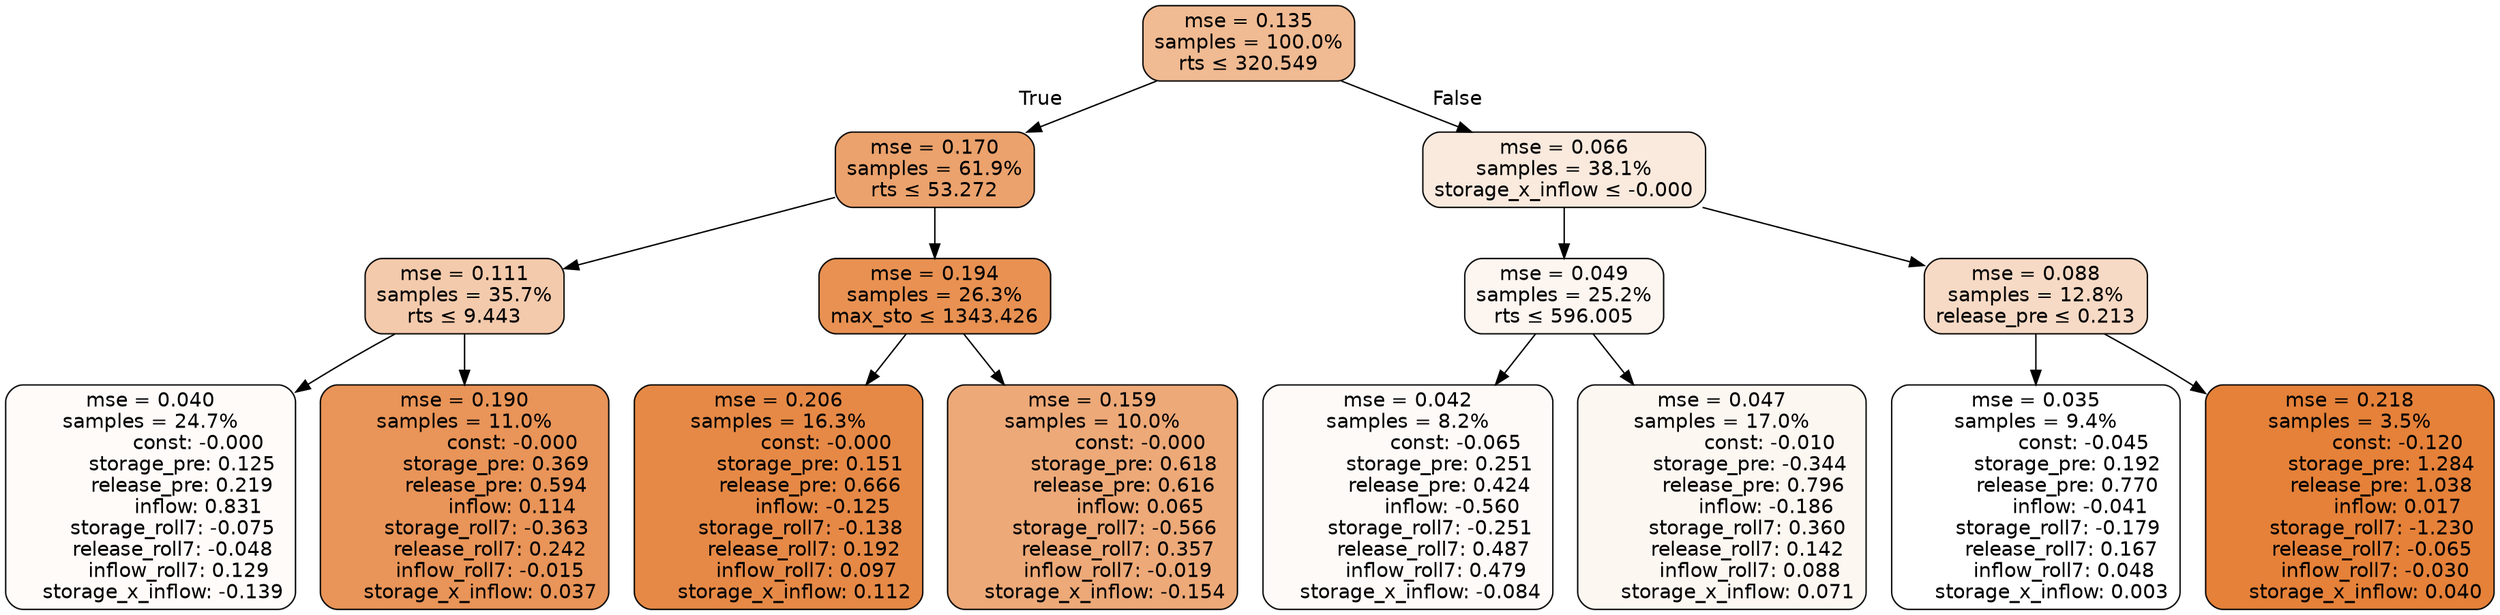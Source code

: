 digraph tree {
bgcolor="transparent"
node [shape=rectangle, style="filled, rounded", color="black", fontname=helvetica] ;
edge [fontname=helvetica] ;
	"0" [label="mse = 0.135
samples = 100.0%
rts &le; 320.549", fillcolor="#f0ba92"]
	"1" [label="mse = 0.170
samples = 61.9%
rts &le; 53.272", fillcolor="#eba26d"]
	"2" [label="mse = 0.111
samples = 35.7%
rts &le; 9.443", fillcolor="#f4caac"]
	"3" [label="mse = 0.040
samples = 24.7%
               const: -0.000
          storage_pre: 0.125
          release_pre: 0.219
               inflow: 0.831
       storage_roll7: -0.075
       release_roll7: -0.048
         inflow_roll7: 0.129
    storage_x_inflow: -0.139", fillcolor="#fefbf9"]
	"4" [label="mse = 0.190
samples = 11.0%
               const: -0.000
          storage_pre: 0.369
          release_pre: 0.594
               inflow: 0.114
       storage_roll7: -0.363
        release_roll7: 0.242
        inflow_roll7: -0.015
     storage_x_inflow: 0.037", fillcolor="#e99458"]
	"5" [label="mse = 0.194
samples = 26.3%
max_sto &le; 1343.426", fillcolor="#e89152"]
	"6" [label="mse = 0.206
samples = 16.3%
               const: -0.000
          storage_pre: 0.151
          release_pre: 0.666
              inflow: -0.125
       storage_roll7: -0.138
        release_roll7: 0.192
         inflow_roll7: 0.097
     storage_x_inflow: 0.112", fillcolor="#e68946"]
	"7" [label="mse = 0.159
samples = 10.0%
               const: -0.000
          storage_pre: 0.618
          release_pre: 0.616
               inflow: 0.065
       storage_roll7: -0.566
        release_roll7: 0.357
        inflow_roll7: -0.019
    storage_x_inflow: -0.154", fillcolor="#eda978"]
	"8" [label="mse = 0.066
samples = 38.1%
storage_x_inflow &le; -0.000", fillcolor="#fae9dd"]
	"9" [label="mse = 0.049
samples = 25.2%
rts &le; 596.005", fillcolor="#fdf5f0"]
	"10" [label="mse = 0.042
samples = 8.2%
               const: -0.065
          storage_pre: 0.251
          release_pre: 0.424
              inflow: -0.560
       storage_roll7: -0.251
        release_roll7: 0.487
         inflow_roll7: 0.479
    storage_x_inflow: -0.084", fillcolor="#fefaf8"]
	"11" [label="mse = 0.047
samples = 17.0%
               const: -0.010
         storage_pre: -0.344
          release_pre: 0.796
              inflow: -0.186
        storage_roll7: 0.360
        release_roll7: 0.142
         inflow_roll7: 0.088
     storage_x_inflow: 0.071", fillcolor="#fdf7f2"]
	"12" [label="mse = 0.088
samples = 12.8%
release_pre &le; 0.213", fillcolor="#f7dac5"]
	"13" [label="mse = 0.035
samples = 9.4%
               const: -0.045
          storage_pre: 0.192
          release_pre: 0.770
              inflow: -0.041
       storage_roll7: -0.179
        release_roll7: 0.167
         inflow_roll7: 0.048
     storage_x_inflow: 0.003", fillcolor="#ffffff"]
	"14" [label="mse = 0.218
samples = 3.5%
               const: -0.120
          storage_pre: 1.284
          release_pre: 1.038
               inflow: 0.017
       storage_roll7: -1.230
       release_roll7: -0.065
        inflow_roll7: -0.030
     storage_x_inflow: 0.040", fillcolor="#e58139"]

	"0" -> "1" [labeldistance=2.5, labelangle=45, headlabel="True"]
	"1" -> "2"
	"2" -> "3"
	"2" -> "4"
	"1" -> "5"
	"5" -> "6"
	"5" -> "7"
	"0" -> "8" [labeldistance=2.5, labelangle=-45, headlabel="False"]
	"8" -> "9"
	"9" -> "10"
	"9" -> "11"
	"8" -> "12"
	"12" -> "13"
	"12" -> "14"
}